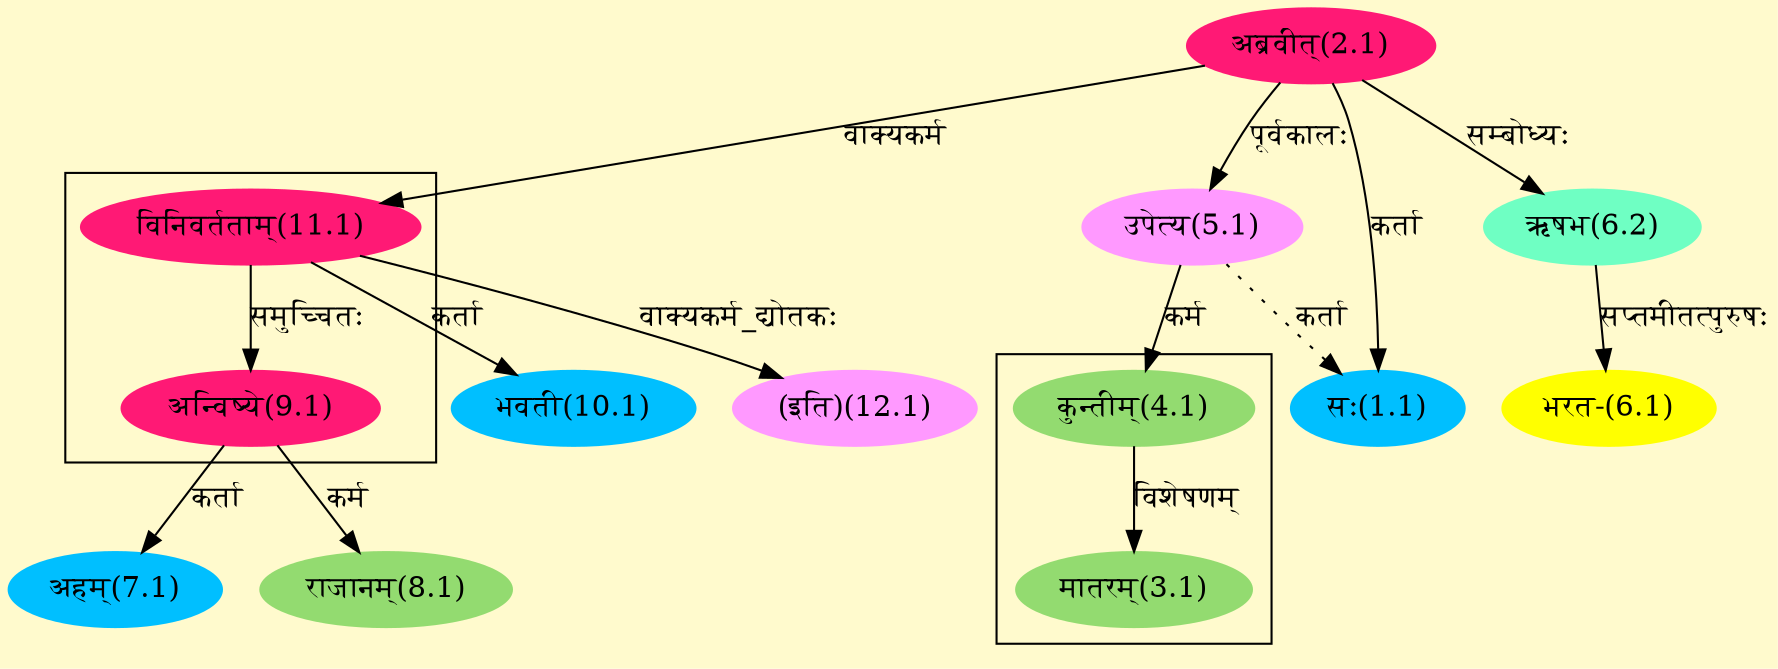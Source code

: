 digraph G{
rankdir=BT;
 compound=true;
 bgcolor="lemonchiffon1";

subgraph cluster_1{
Node3_1 [style=filled, color="#93DB70" label = "मातरम्(3.1)"]
Node4_1 [style=filled, color="#93DB70" label = "कुन्तीम्(4.1)"]

}

subgraph cluster_2{
Node9_1 [style=filled, color="#FF1975" label = "अन्विष्ये(9.1)"]
Node11_1 [style=filled, color="#FF1975" label = "विनिवर्तताम्(11.1)"]

}
Node1_1 [style=filled, color="#00BFFF" label = "सः(1.1)"]
Node2_1 [style=filled, color="#FF1975" label = "अब्रवीत्(2.1)"]
Node5_1 [style=filled, color="#FF99FF" label = "उपेत्य(5.1)"]
Node [style=filled, color="" label = "()"]
Node4_1 [style=filled, color="#93DB70" label = "कुन्तीम्(4.1)"]
Node6_1 [style=filled, color="#FFFF00" label = "भरत-(6.1)"]
Node6_2 [style=filled, color="#6FFFC3" label = "ऋषभ(6.2)"]
Node7_1 [style=filled, color="#00BFFF" label = "अहम्(7.1)"]
Node9_1 [style=filled, color="#FF1975" label = "अन्विष्ये(9.1)"]
Node8_1 [style=filled, color="#93DB70" label = "राजानम्(8.1)"]
Node10_1 [style=filled, color="#00BFFF" label = "भवती(10.1)"]
Node11_1 [style=filled, color="#FF1975" label = "विनिवर्तताम्(11.1)"]
Node12_1 [style=filled, color="#FF99FF" label = "(इति)(12.1)"]
/* Start of Relations section */

Node1_1 -> Node2_1 [  label="कर्ता"  dir="back" ]
Node1_1 -> Node5_1 [ style=dotted label="कर्ता"  dir="back" ]
Node3_1 -> Node4_1 [  label="विशेषणम्"  dir="back" ]
Node4_1 -> Node5_1 [  label="कर्म"  dir="back" ]
Node5_1 -> Node2_1 [  label="पूर्वकालः"  dir="back" ]
Node6_1 -> Node6_2 [  label="सप्तमीतत्पुरुषः"  dir="back" ]
Node6_2 -> Node2_1 [  label="सम्बोध्यः"  dir="back" ]
Node7_1 -> Node9_1 [  label="कर्ता"  dir="back" ]
Node8_1 -> Node9_1 [  label="कर्म"  dir="back" ]
Node9_1 -> Node11_1 [  label="समुच्चितः"  dir="back" ]
Node10_1 -> Node11_1 [  label="कर्ता"  dir="back" ]
Node11_1 -> Node2_1 [  label="वाक्यकर्म"  dir="back" ]
Node12_1 -> Node11_1 [  label="वाक्यकर्म_द्योतकः"  dir="back" ]
}
